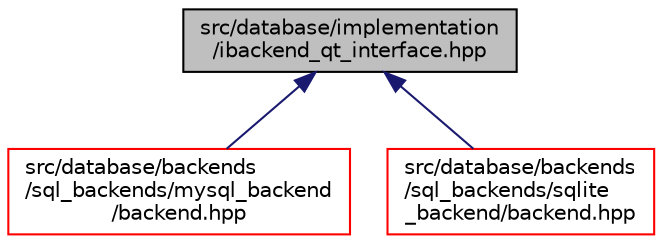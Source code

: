 digraph "src/database/implementation/ibackend_qt_interface.hpp"
{
 // LATEX_PDF_SIZE
  edge [fontname="Helvetica",fontsize="10",labelfontname="Helvetica",labelfontsize="10"];
  node [fontname="Helvetica",fontsize="10",shape=record];
  Node1 [label="src/database/implementation\l/ibackend_qt_interface.hpp",height=0.2,width=0.4,color="black", fillcolor="grey75", style="filled", fontcolor="black",tooltip=" "];
  Node1 -> Node2 [dir="back",color="midnightblue",fontsize="10",style="solid",fontname="Helvetica"];
  Node2 [label="src/database/backends\l/sql_backends/mysql_backend\l/backend.hpp",height=0.2,width=0.4,color="red", fillcolor="white", style="filled",URL="$mysql__backend_2backend_8hpp.html",tooltip=" "];
  Node1 -> Node4 [dir="back",color="midnightblue",fontsize="10",style="solid",fontname="Helvetica"];
  Node4 [label="src/database/backends\l/sql_backends/sqlite\l_backend/backend.hpp",height=0.2,width=0.4,color="red", fillcolor="white", style="filled",URL="$sqlite__backend_2backend_8hpp.html",tooltip=" "];
}
